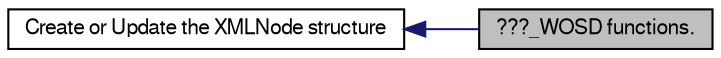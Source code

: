 digraph structs
{
  bgcolor="transparent";
  edge [fontname="FreeSans",fontsize="10",labelfontname="FreeSans",labelfontsize="10"];
  node [fontname="FreeSans",fontsize="10",shape=record];
  rankdir=LR;
  Node0 [label="???_WOSD functions.",height=0.2,width=0.4,color="black", fillcolor="grey75", style="filled" fontcolor="black"];
  Node1 [label="Create or Update the XMLNode structure",height=0.2,width=0.4,color="black",URL="$group__xmlModify.html"];
  Node1->Node0 [shape=plaintext, color="midnightblue", dir="back", style="solid"];
}
